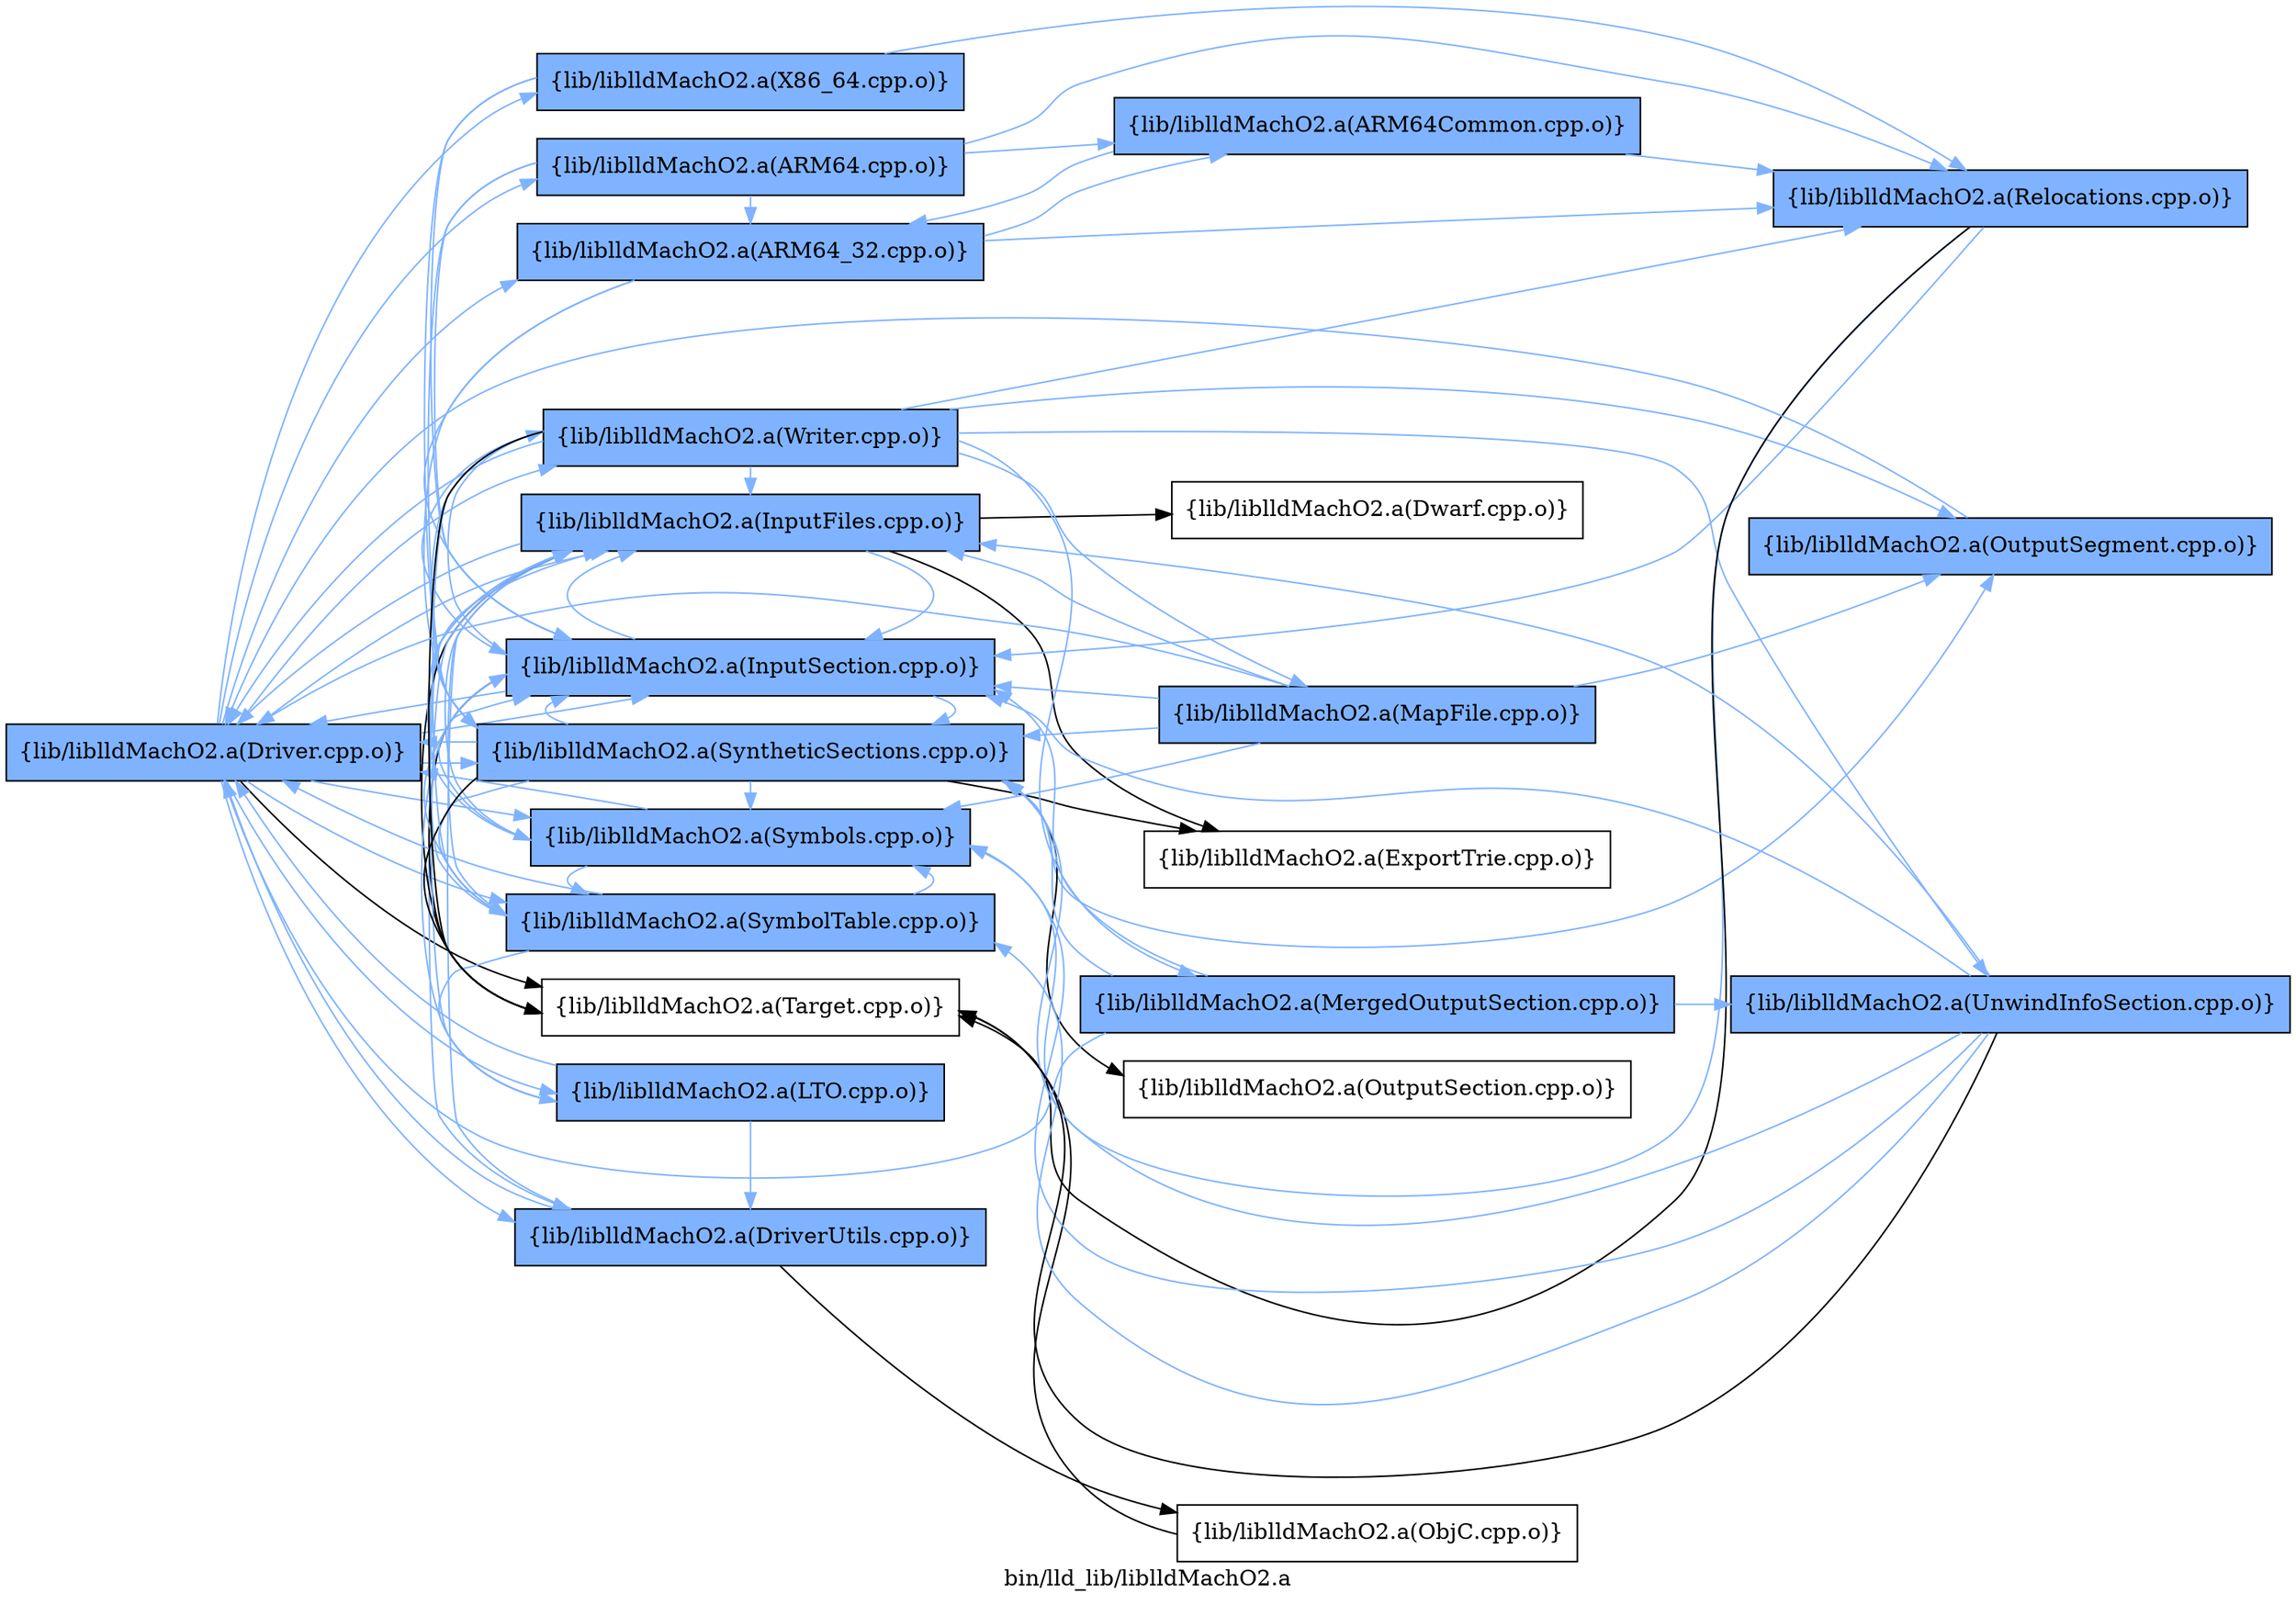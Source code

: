 digraph "bin/lld_lib/liblldMachO2.a" {
	label="bin/lld_lib/liblldMachO2.a";
	rankdir=LR;
	{ rank=same; Node0x55876801b128;  }
	{ rank=same; Node0x558768019828; Node0x55876801cf78; Node0x55876801d1f8; Node0x55876801b678; Node0x55876801b8a8; Node0x558768026708; Node0x558768026bb8; Node0x558768025f38; Node0x558768026208; Node0x558768019e68; Node0x558768019328; Node0x55876801d748;  }

	Node0x55876801b128 [shape=record,shape=box,group=1,style=filled,fillcolor="0.600000 0.5 1",label="{lib/liblldMachO2.a(Driver.cpp.o)}"];
	Node0x55876801b128 -> Node0x558768019828[color="0.600000 0.5 1"];
	Node0x55876801b128 -> Node0x55876801cf78[color="0.600000 0.5 1"];
	Node0x55876801b128 -> Node0x55876801d1f8[color="0.600000 0.5 1"];
	Node0x55876801b128 -> Node0x55876801b678[color="0.600000 0.5 1"];
	Node0x55876801b128 -> Node0x55876801b8a8[color="0.600000 0.5 1"];
	Node0x55876801b128 -> Node0x558768026708[color="0.600000 0.5 1"];
	Node0x55876801b128 -> Node0x558768026bb8[color="0.600000 0.5 1"];
	Node0x55876801b128 -> Node0x558768025f38[color="0.600000 0.5 1"];
	Node0x55876801b128 -> Node0x558768026208[color="0.600000 0.5 1"];
	Node0x55876801b128 -> Node0x558768019e68[color="0.600000 0.5 1"];
	Node0x55876801b128 -> Node0x558768019328;
	Node0x55876801b128 -> Node0x55876801d748[color="0.600000 0.5 1"];
	Node0x558768019828 [shape=record,shape=box,group=1,style=filled,fillcolor="0.600000 0.5 1",label="{lib/liblldMachO2.a(ARM64_32.cpp.o)}"];
	Node0x558768019828 -> Node0x55876801c848[color="0.600000 0.5 1"];
	Node0x558768019828 -> Node0x558768026708[color="0.600000 0.5 1"];
	Node0x558768019828 -> Node0x5587680252b8[color="0.600000 0.5 1"];
	Node0x558768019828 -> Node0x558768019e68[color="0.600000 0.5 1"];
	Node0x55876801cf78 [shape=record,shape=box,group=1,style=filled,fillcolor="0.600000 0.5 1",label="{lib/liblldMachO2.a(X86_64.cpp.o)}"];
	Node0x55876801cf78 -> Node0x558768026708[color="0.600000 0.5 1"];
	Node0x55876801cf78 -> Node0x5587680252b8[color="0.600000 0.5 1"];
	Node0x55876801cf78 -> Node0x558768019e68[color="0.600000 0.5 1"];
	Node0x55876801d1f8 [shape=record,shape=box,group=1,style=filled,fillcolor="0.600000 0.5 1",label="{lib/liblldMachO2.a(ARM64.cpp.o)}"];
	Node0x55876801d1f8 -> Node0x558768019828[color="0.600000 0.5 1"];
	Node0x55876801d1f8 -> Node0x55876801c848[color="0.600000 0.5 1"];
	Node0x55876801d1f8 -> Node0x558768026708[color="0.600000 0.5 1"];
	Node0x55876801d1f8 -> Node0x5587680252b8[color="0.600000 0.5 1"];
	Node0x55876801d1f8 -> Node0x558768019e68[color="0.600000 0.5 1"];
	Node0x55876801b678 [shape=record,shape=box,group=1,style=filled,fillcolor="0.600000 0.5 1",label="{lib/liblldMachO2.a(DriverUtils.cpp.o)}"];
	Node0x55876801b678 -> Node0x55876801b128[color="0.600000 0.5 1"];
	Node0x55876801b678 -> Node0x55876801b8a8[color="0.600000 0.5 1"];
	Node0x55876801b678 -> Node0x558768027838;
	Node0x55876801b8a8 [shape=record,shape=box,group=1,style=filled,fillcolor="0.600000 0.5 1",label="{lib/liblldMachO2.a(InputFiles.cpp.o)}"];
	Node0x55876801b8a8 -> Node0x55876801b128[color="0.600000 0.5 1"];
	Node0x55876801b8a8 -> Node0x55876801b678[color="0.600000 0.5 1"];
	Node0x55876801b8a8 -> Node0x55876801c348;
	Node0x55876801b8a8 -> Node0x558768027ec8;
	Node0x55876801b8a8 -> Node0x558768026708[color="0.600000 0.5 1"];
	Node0x55876801b8a8 -> Node0x558768025f38[color="0.600000 0.5 1"];
	Node0x55876801b8a8 -> Node0x558768026208[color="0.600000 0.5 1"];
	Node0x55876801b8a8 -> Node0x558768019328;
	Node0x558768026708 [shape=record,shape=box,group=1,style=filled,fillcolor="0.600000 0.5 1",label="{lib/liblldMachO2.a(InputSection.cpp.o)}"];
	Node0x558768026708 -> Node0x55876801b128[color="0.600000 0.5 1"];
	Node0x558768026708 -> Node0x55876801b8a8[color="0.600000 0.5 1"];
	Node0x558768026708 -> Node0x558768019e68[color="0.600000 0.5 1"];
	Node0x558768026708 -> Node0x558768019328;
	Node0x558768026708 -> Node0x55876801d748[color="0.600000 0.5 1"];
	Node0x558768026bb8 [shape=record,shape=box,group=1,style=filled,fillcolor="0.600000 0.5 1",label="{lib/liblldMachO2.a(LTO.cpp.o)}"];
	Node0x558768026bb8 -> Node0x55876801b128[color="0.600000 0.5 1"];
	Node0x558768026bb8 -> Node0x55876801b678[color="0.600000 0.5 1"];
	Node0x558768026bb8 -> Node0x55876801b8a8[color="0.600000 0.5 1"];
	Node0x558768026bb8 -> Node0x558768026708[color="0.600000 0.5 1"];
	Node0x558768025f38 [shape=record,shape=box,group=1,style=filled,fillcolor="0.600000 0.5 1",label="{lib/liblldMachO2.a(SymbolTable.cpp.o)}"];
	Node0x558768025f38 -> Node0x55876801b128[color="0.600000 0.5 1"];
	Node0x558768025f38 -> Node0x55876801b8a8[color="0.600000 0.5 1"];
	Node0x558768025f38 -> Node0x558768026708[color="0.600000 0.5 1"];
	Node0x558768025f38 -> Node0x558768026bb8[color="0.600000 0.5 1"];
	Node0x558768025f38 -> Node0x558768026208[color="0.600000 0.5 1"];
	Node0x558768026208 [shape=record,shape=box,group=1,style=filled,fillcolor="0.600000 0.5 1",label="{lib/liblldMachO2.a(Symbols.cpp.o)}"];
	Node0x558768026208 -> Node0x55876801b128[color="0.600000 0.5 1"];
	Node0x558768026208 -> Node0x55876801b8a8[color="0.600000 0.5 1"];
	Node0x558768026208 -> Node0x558768026708[color="0.600000 0.5 1"];
	Node0x558768026208 -> Node0x558768025f38[color="0.600000 0.5 1"];
	Node0x558768019e68 [shape=record,shape=box,group=1,style=filled,fillcolor="0.600000 0.5 1",label="{lib/liblldMachO2.a(SyntheticSections.cpp.o)}"];
	Node0x558768019e68 -> Node0x55876801b128[color="0.600000 0.5 1"];
	Node0x558768019e68 -> Node0x55876801b8a8[color="0.600000 0.5 1"];
	Node0x558768019e68 -> Node0x558768027ec8;
	Node0x558768019e68 -> Node0x558768026708[color="0.600000 0.5 1"];
	Node0x558768019e68 -> Node0x558768025f38[color="0.600000 0.5 1"];
	Node0x558768019e68 -> Node0x558768026208[color="0.600000 0.5 1"];
	Node0x558768019e68 -> Node0x55876801af98[color="0.600000 0.5 1"];
	Node0x558768019e68 -> Node0x558768018f68;
	Node0x558768019e68 -> Node0x558768019328;
	Node0x558768019328 [shape=record,shape=box,group=0,label="{lib/liblldMachO2.a(Target.cpp.o)}"];
	Node0x55876801d748 [shape=record,shape=box,group=1,style=filled,fillcolor="0.600000 0.5 1",label="{lib/liblldMachO2.a(Writer.cpp.o)}"];
	Node0x55876801d748 -> Node0x55876801b128[color="0.600000 0.5 1"];
	Node0x55876801d748 -> Node0x55876801b8a8[color="0.600000 0.5 1"];
	Node0x55876801d748 -> Node0x558768026708[color="0.600000 0.5 1"];
	Node0x55876801d748 -> Node0x5587680252b8[color="0.600000 0.5 1"];
	Node0x55876801d748 -> Node0x558768025f38[color="0.600000 0.5 1"];
	Node0x55876801d748 -> Node0x558768019e68[color="0.600000 0.5 1"];
	Node0x55876801d748 -> Node0x55876801af98[color="0.600000 0.5 1"];
	Node0x55876801d748 -> Node0x558768019328;
	Node0x55876801d748 -> Node0x55876801ca28[color="0.600000 0.5 1"];
	Node0x55876801d748 -> Node0x55876801ccf8[color="0.600000 0.5 1"];
	Node0x55876801d748 -> Node0x55876801c578[color="0.600000 0.5 1"];
	Node0x55876801c848 [shape=record,shape=box,group=1,style=filled,fillcolor="0.600000 0.5 1",label="{lib/liblldMachO2.a(ARM64Common.cpp.o)}"];
	Node0x55876801c848 -> Node0x558768019828[color="0.600000 0.5 1"];
	Node0x55876801c848 -> Node0x5587680252b8[color="0.600000 0.5 1"];
	Node0x5587680252b8 [shape=record,shape=box,group=1,style=filled,fillcolor="0.600000 0.5 1",label="{lib/liblldMachO2.a(Relocations.cpp.o)}"];
	Node0x5587680252b8 -> Node0x558768026708[color="0.600000 0.5 1"];
	Node0x5587680252b8 -> Node0x558768026208[color="0.600000 0.5 1"];
	Node0x5587680252b8 -> Node0x558768019328;
	Node0x558768027838 [shape=record,shape=box,group=0,label="{lib/liblldMachO2.a(ObjC.cpp.o)}"];
	Node0x558768027838 -> Node0x558768019328;
	Node0x55876801c348 [shape=record,shape=box,group=0,label="{lib/liblldMachO2.a(Dwarf.cpp.o)}"];
	Node0x558768027ec8 [shape=record,shape=box,group=0,label="{lib/liblldMachO2.a(ExportTrie.cpp.o)}"];
	Node0x55876801af98 [shape=record,shape=box,group=1,style=filled,fillcolor="0.600000 0.5 1",label="{lib/liblldMachO2.a(OutputSegment.cpp.o)}"];
	Node0x55876801af98 -> Node0x55876801b128[color="0.600000 0.5 1"];
	Node0x558768018f68 [shape=record,shape=box,group=0,label="{lib/liblldMachO2.a(OutputSection.cpp.o)}"];
	Node0x55876801ca28 [shape=record,shape=box,group=1,style=filled,fillcolor="0.600000 0.5 1",label="{lib/liblldMachO2.a(UnwindInfoSection.cpp.o)}"];
	Node0x55876801ca28 -> Node0x55876801b8a8[color="0.600000 0.5 1"];
	Node0x55876801ca28 -> Node0x558768026708[color="0.600000 0.5 1"];
	Node0x55876801ca28 -> Node0x558768025f38[color="0.600000 0.5 1"];
	Node0x55876801ca28 -> Node0x558768026208[color="0.600000 0.5 1"];
	Node0x55876801ca28 -> Node0x558768019e68[color="0.600000 0.5 1"];
	Node0x55876801ca28 -> Node0x558768019328;
	Node0x55876801ccf8 [shape=record,shape=box,group=1,style=filled,fillcolor="0.600000 0.5 1",label="{lib/liblldMachO2.a(MergedOutputSection.cpp.o)}"];
	Node0x55876801ccf8 -> Node0x55876801b128[color="0.600000 0.5 1"];
	Node0x55876801ccf8 -> Node0x558768026708[color="0.600000 0.5 1"];
	Node0x55876801ccf8 -> Node0x558768019e68[color="0.600000 0.5 1"];
	Node0x55876801ccf8 -> Node0x55876801ca28[color="0.600000 0.5 1"];
	Node0x55876801c578 [shape=record,shape=box,group=1,style=filled,fillcolor="0.600000 0.5 1",label="{lib/liblldMachO2.a(MapFile.cpp.o)}"];
	Node0x55876801c578 -> Node0x55876801b128[color="0.600000 0.5 1"];
	Node0x55876801c578 -> Node0x55876801b8a8[color="0.600000 0.5 1"];
	Node0x55876801c578 -> Node0x558768026708[color="0.600000 0.5 1"];
	Node0x55876801c578 -> Node0x558768026208[color="0.600000 0.5 1"];
	Node0x55876801c578 -> Node0x558768019e68[color="0.600000 0.5 1"];
	Node0x55876801c578 -> Node0x55876801af98[color="0.600000 0.5 1"];
}
